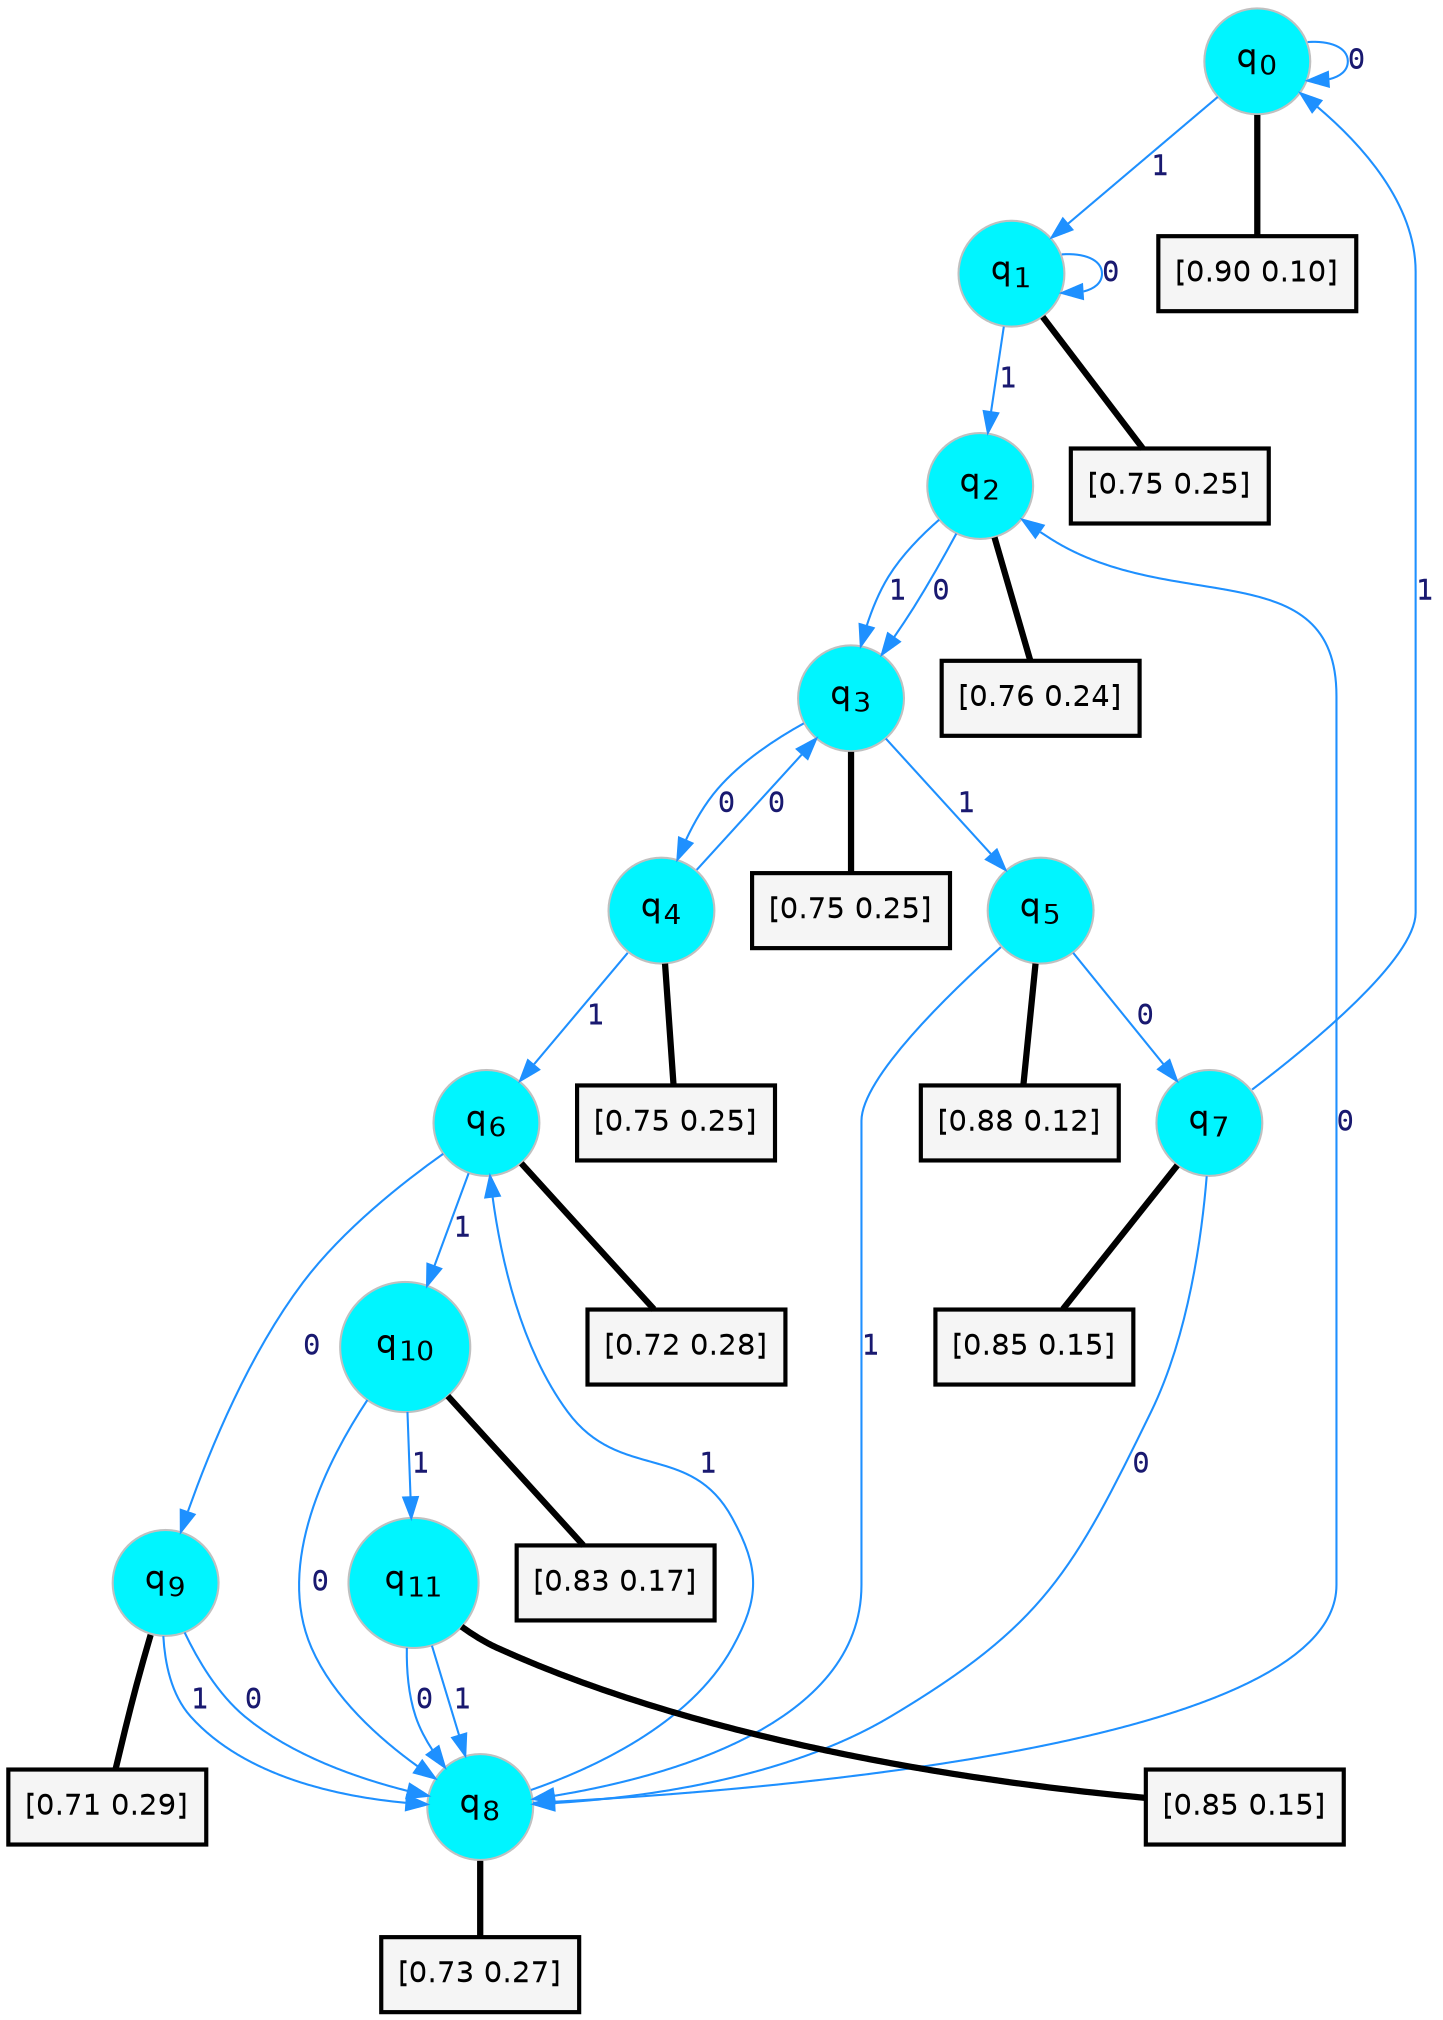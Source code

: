 digraph G {
graph [
bgcolor=transparent, dpi=300, rankdir=TD, size="40,25"];
node [
color=gray, fillcolor=turquoise1, fontcolor=black, fontname=Helvetica, fontsize=16, fontweight=bold, shape=circle, style=filled];
edge [
arrowsize=1, color=dodgerblue1, fontcolor=midnightblue, fontname=courier, fontweight=bold, penwidth=1, style=solid, weight=20];
0[label=<q<SUB>0</SUB>>];
1[label=<q<SUB>1</SUB>>];
2[label=<q<SUB>2</SUB>>];
3[label=<q<SUB>3</SUB>>];
4[label=<q<SUB>4</SUB>>];
5[label=<q<SUB>5</SUB>>];
6[label=<q<SUB>6</SUB>>];
7[label=<q<SUB>7</SUB>>];
8[label=<q<SUB>8</SUB>>];
9[label=<q<SUB>9</SUB>>];
10[label=<q<SUB>10</SUB>>];
11[label=<q<SUB>11</SUB>>];
12[label="[0.90 0.10]", shape=box,fontcolor=black, fontname=Helvetica, fontsize=14, penwidth=2, fillcolor=whitesmoke,color=black];
13[label="[0.75 0.25]", shape=box,fontcolor=black, fontname=Helvetica, fontsize=14, penwidth=2, fillcolor=whitesmoke,color=black];
14[label="[0.76 0.24]", shape=box,fontcolor=black, fontname=Helvetica, fontsize=14, penwidth=2, fillcolor=whitesmoke,color=black];
15[label="[0.75 0.25]", shape=box,fontcolor=black, fontname=Helvetica, fontsize=14, penwidth=2, fillcolor=whitesmoke,color=black];
16[label="[0.75 0.25]", shape=box,fontcolor=black, fontname=Helvetica, fontsize=14, penwidth=2, fillcolor=whitesmoke,color=black];
17[label="[0.88 0.12]", shape=box,fontcolor=black, fontname=Helvetica, fontsize=14, penwidth=2, fillcolor=whitesmoke,color=black];
18[label="[0.72 0.28]", shape=box,fontcolor=black, fontname=Helvetica, fontsize=14, penwidth=2, fillcolor=whitesmoke,color=black];
19[label="[0.85 0.15]", shape=box,fontcolor=black, fontname=Helvetica, fontsize=14, penwidth=2, fillcolor=whitesmoke,color=black];
20[label="[0.73 0.27]", shape=box,fontcolor=black, fontname=Helvetica, fontsize=14, penwidth=2, fillcolor=whitesmoke,color=black];
21[label="[0.71 0.29]", shape=box,fontcolor=black, fontname=Helvetica, fontsize=14, penwidth=2, fillcolor=whitesmoke,color=black];
22[label="[0.83 0.17]", shape=box,fontcolor=black, fontname=Helvetica, fontsize=14, penwidth=2, fillcolor=whitesmoke,color=black];
23[label="[0.85 0.15]", shape=box,fontcolor=black, fontname=Helvetica, fontsize=14, penwidth=2, fillcolor=whitesmoke,color=black];
0->0 [label=0];
0->1 [label=1];
0->12 [arrowhead=none, penwidth=3,color=black];
1->1 [label=0];
1->2 [label=1];
1->13 [arrowhead=none, penwidth=3,color=black];
2->3 [label=0];
2->3 [label=1];
2->14 [arrowhead=none, penwidth=3,color=black];
3->4 [label=0];
3->5 [label=1];
3->15 [arrowhead=none, penwidth=3,color=black];
4->3 [label=0];
4->6 [label=1];
4->16 [arrowhead=none, penwidth=3,color=black];
5->7 [label=0];
5->8 [label=1];
5->17 [arrowhead=none, penwidth=3,color=black];
6->9 [label=0];
6->10 [label=1];
6->18 [arrowhead=none, penwidth=3,color=black];
7->8 [label=0];
7->0 [label=1];
7->19 [arrowhead=none, penwidth=3,color=black];
8->2 [label=0];
8->6 [label=1];
8->20 [arrowhead=none, penwidth=3,color=black];
9->8 [label=0];
9->8 [label=1];
9->21 [arrowhead=none, penwidth=3,color=black];
10->8 [label=0];
10->11 [label=1];
10->22 [arrowhead=none, penwidth=3,color=black];
11->8 [label=0];
11->8 [label=1];
11->23 [arrowhead=none, penwidth=3,color=black];
}
